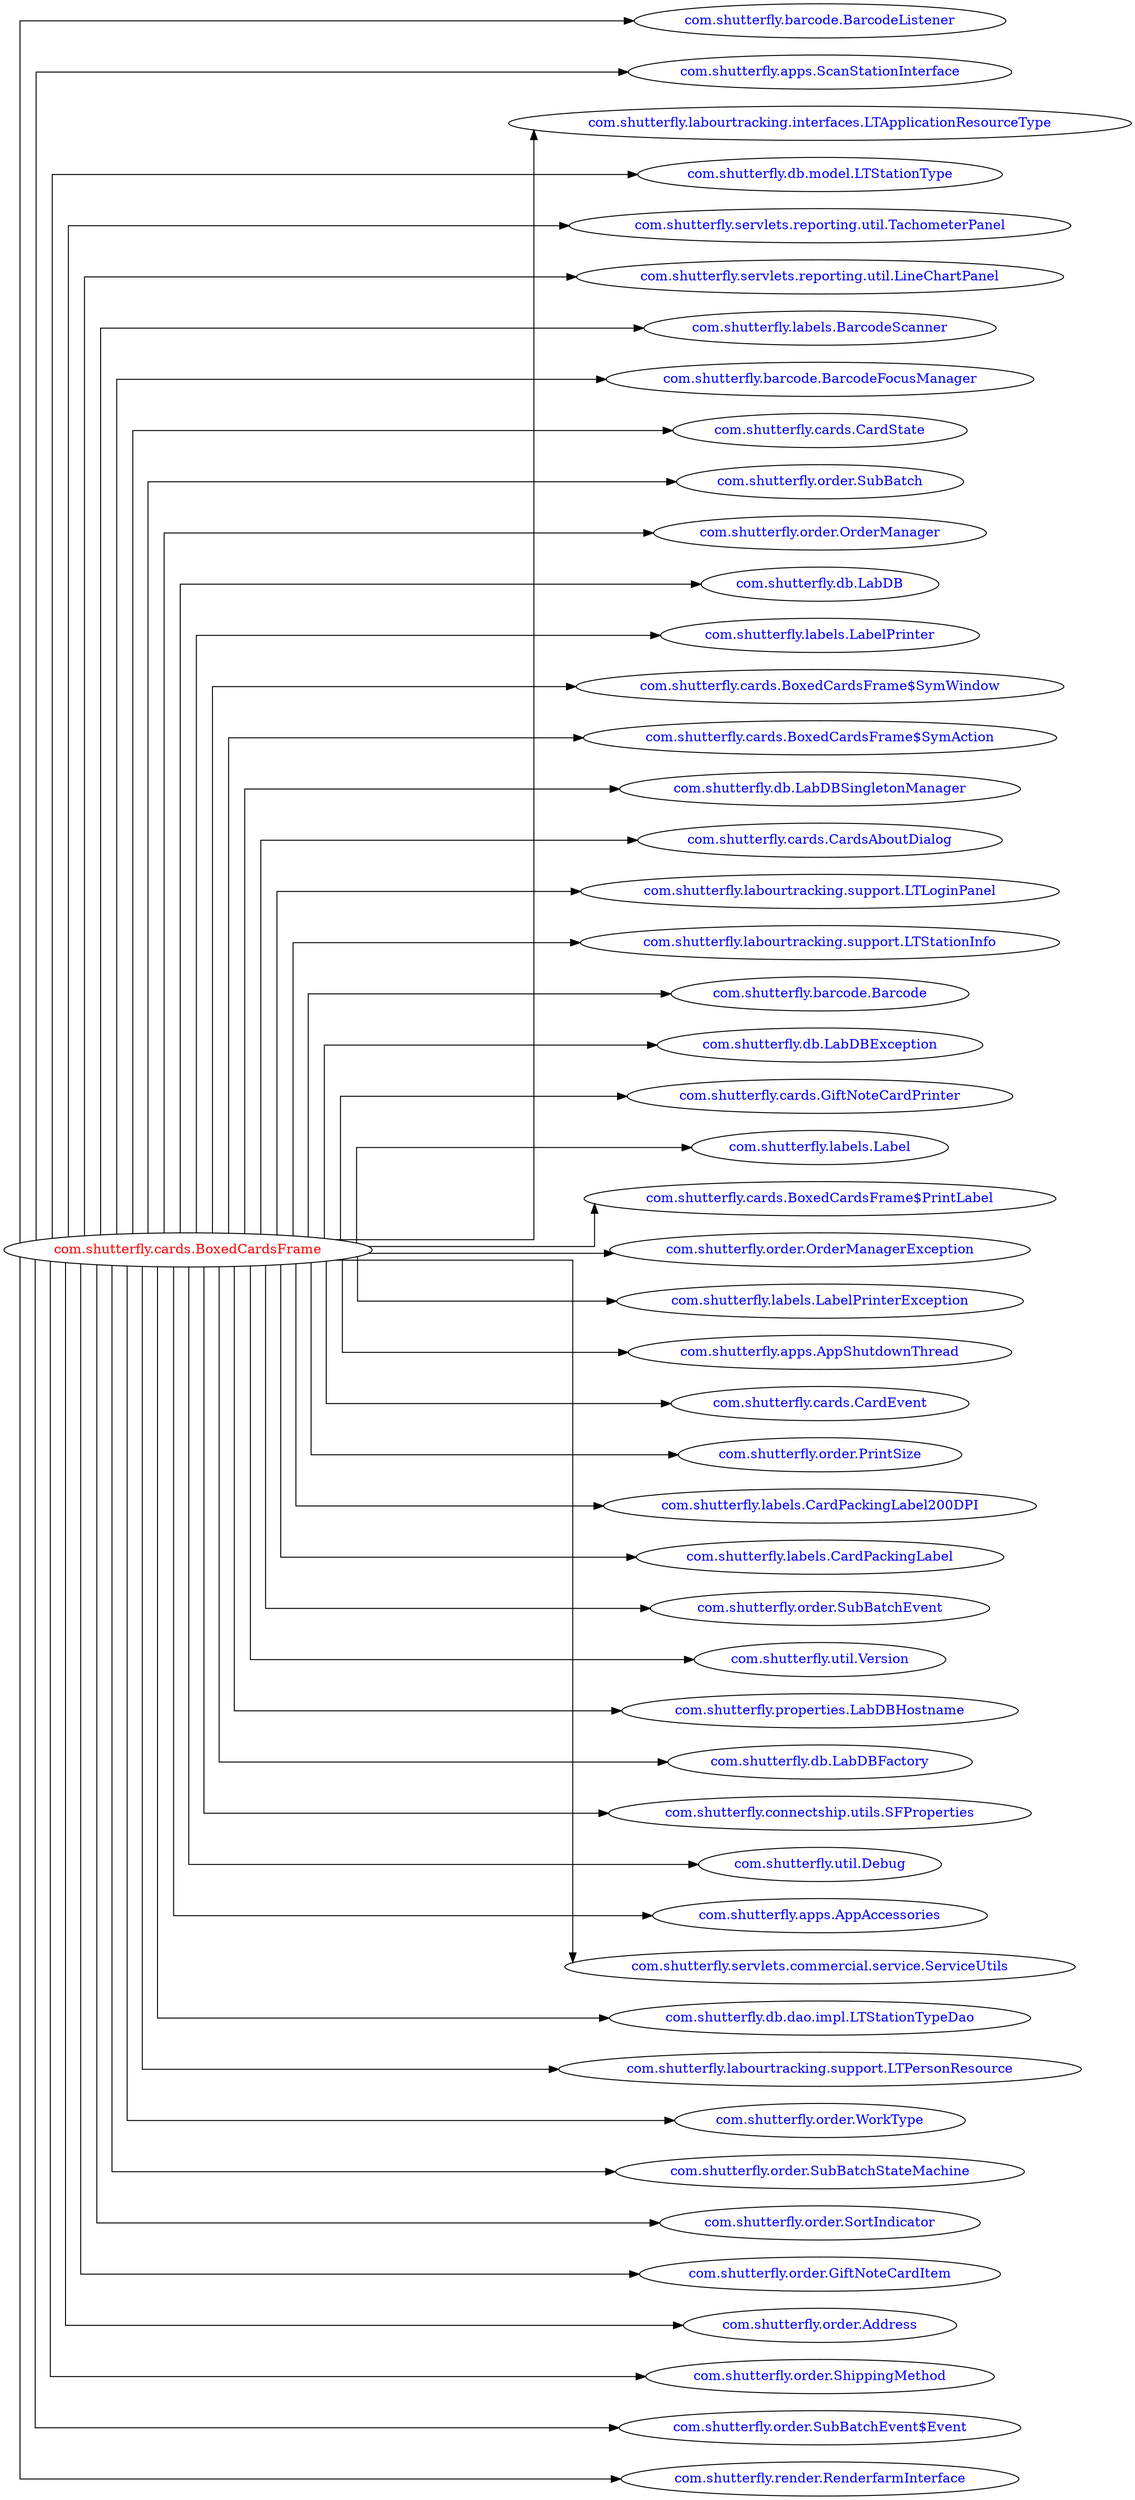 digraph dependencyGraph {
 concentrate=true;
 ranksep="2.0";
 rankdir="LR"; 
 splines="ortho";
"com.shutterfly.cards.BoxedCardsFrame" [fontcolor="red"];
"com.shutterfly.barcode.BarcodeListener" [ fontcolor="blue" ];
"com.shutterfly.cards.BoxedCardsFrame"->"com.shutterfly.barcode.BarcodeListener";
"com.shutterfly.apps.ScanStationInterface" [ fontcolor="blue" ];
"com.shutterfly.cards.BoxedCardsFrame"->"com.shutterfly.apps.ScanStationInterface";
"com.shutterfly.labourtracking.interfaces.LTApplicationResourceType" [ fontcolor="blue" ];
"com.shutterfly.cards.BoxedCardsFrame"->"com.shutterfly.labourtracking.interfaces.LTApplicationResourceType";
"com.shutterfly.db.model.LTStationType" [ fontcolor="blue" ];
"com.shutterfly.cards.BoxedCardsFrame"->"com.shutterfly.db.model.LTStationType";
"com.shutterfly.servlets.reporting.util.TachometerPanel" [ fontcolor="blue" ];
"com.shutterfly.cards.BoxedCardsFrame"->"com.shutterfly.servlets.reporting.util.TachometerPanel";
"com.shutterfly.servlets.reporting.util.LineChartPanel" [ fontcolor="blue" ];
"com.shutterfly.cards.BoxedCardsFrame"->"com.shutterfly.servlets.reporting.util.LineChartPanel";
"com.shutterfly.labels.BarcodeScanner" [ fontcolor="blue" ];
"com.shutterfly.cards.BoxedCardsFrame"->"com.shutterfly.labels.BarcodeScanner";
"com.shutterfly.barcode.BarcodeFocusManager" [ fontcolor="blue" ];
"com.shutterfly.cards.BoxedCardsFrame"->"com.shutterfly.barcode.BarcodeFocusManager";
"com.shutterfly.cards.CardState" [ fontcolor="blue" ];
"com.shutterfly.cards.BoxedCardsFrame"->"com.shutterfly.cards.CardState";
"com.shutterfly.order.SubBatch" [ fontcolor="blue" ];
"com.shutterfly.cards.BoxedCardsFrame"->"com.shutterfly.order.SubBatch";
"com.shutterfly.order.OrderManager" [ fontcolor="blue" ];
"com.shutterfly.cards.BoxedCardsFrame"->"com.shutterfly.order.OrderManager";
"com.shutterfly.db.LabDB" [ fontcolor="blue" ];
"com.shutterfly.cards.BoxedCardsFrame"->"com.shutterfly.db.LabDB";
"com.shutterfly.labels.LabelPrinter" [ fontcolor="blue" ];
"com.shutterfly.cards.BoxedCardsFrame"->"com.shutterfly.labels.LabelPrinter";
"com.shutterfly.cards.BoxedCardsFrame$SymWindow" [ fontcolor="blue" ];
"com.shutterfly.cards.BoxedCardsFrame"->"com.shutterfly.cards.BoxedCardsFrame$SymWindow";
"com.shutterfly.cards.BoxedCardsFrame$SymAction" [ fontcolor="blue" ];
"com.shutterfly.cards.BoxedCardsFrame"->"com.shutterfly.cards.BoxedCardsFrame$SymAction";
"com.shutterfly.db.LabDBSingletonManager" [ fontcolor="blue" ];
"com.shutterfly.cards.BoxedCardsFrame"->"com.shutterfly.db.LabDBSingletonManager";
"com.shutterfly.cards.CardsAboutDialog" [ fontcolor="blue" ];
"com.shutterfly.cards.BoxedCardsFrame"->"com.shutterfly.cards.CardsAboutDialog";
"com.shutterfly.labourtracking.support.LTLoginPanel" [ fontcolor="blue" ];
"com.shutterfly.cards.BoxedCardsFrame"->"com.shutterfly.labourtracking.support.LTLoginPanel";
"com.shutterfly.labourtracking.support.LTStationInfo" [ fontcolor="blue" ];
"com.shutterfly.cards.BoxedCardsFrame"->"com.shutterfly.labourtracking.support.LTStationInfo";
"com.shutterfly.barcode.Barcode" [ fontcolor="blue" ];
"com.shutterfly.cards.BoxedCardsFrame"->"com.shutterfly.barcode.Barcode";
"com.shutterfly.db.LabDBException" [ fontcolor="blue" ];
"com.shutterfly.cards.BoxedCardsFrame"->"com.shutterfly.db.LabDBException";
"com.shutterfly.cards.GiftNoteCardPrinter" [ fontcolor="blue" ];
"com.shutterfly.cards.BoxedCardsFrame"->"com.shutterfly.cards.GiftNoteCardPrinter";
"com.shutterfly.labels.Label" [ fontcolor="blue" ];
"com.shutterfly.cards.BoxedCardsFrame"->"com.shutterfly.labels.Label";
"com.shutterfly.cards.BoxedCardsFrame$PrintLabel" [ fontcolor="blue" ];
"com.shutterfly.cards.BoxedCardsFrame"->"com.shutterfly.cards.BoxedCardsFrame$PrintLabel";
"com.shutterfly.order.OrderManagerException" [ fontcolor="blue" ];
"com.shutterfly.cards.BoxedCardsFrame"->"com.shutterfly.order.OrderManagerException";
"com.shutterfly.labels.LabelPrinterException" [ fontcolor="blue" ];
"com.shutterfly.cards.BoxedCardsFrame"->"com.shutterfly.labels.LabelPrinterException";
"com.shutterfly.apps.AppShutdownThread" [ fontcolor="blue" ];
"com.shutterfly.cards.BoxedCardsFrame"->"com.shutterfly.apps.AppShutdownThread";
"com.shutterfly.cards.CardEvent" [ fontcolor="blue" ];
"com.shutterfly.cards.BoxedCardsFrame"->"com.shutterfly.cards.CardEvent";
"com.shutterfly.order.PrintSize" [ fontcolor="blue" ];
"com.shutterfly.cards.BoxedCardsFrame"->"com.shutterfly.order.PrintSize";
"com.shutterfly.labels.CardPackingLabel200DPI" [ fontcolor="blue" ];
"com.shutterfly.cards.BoxedCardsFrame"->"com.shutterfly.labels.CardPackingLabel200DPI";
"com.shutterfly.labels.CardPackingLabel" [ fontcolor="blue" ];
"com.shutterfly.cards.BoxedCardsFrame"->"com.shutterfly.labels.CardPackingLabel";
"com.shutterfly.order.SubBatchEvent" [ fontcolor="blue" ];
"com.shutterfly.cards.BoxedCardsFrame"->"com.shutterfly.order.SubBatchEvent";
"com.shutterfly.util.Version" [ fontcolor="blue" ];
"com.shutterfly.cards.BoxedCardsFrame"->"com.shutterfly.util.Version";
"com.shutterfly.properties.LabDBHostname" [ fontcolor="blue" ];
"com.shutterfly.cards.BoxedCardsFrame"->"com.shutterfly.properties.LabDBHostname";
"com.shutterfly.db.LabDBFactory" [ fontcolor="blue" ];
"com.shutterfly.cards.BoxedCardsFrame"->"com.shutterfly.db.LabDBFactory";
"com.shutterfly.connectship.utils.SFProperties" [ fontcolor="blue" ];
"com.shutterfly.cards.BoxedCardsFrame"->"com.shutterfly.connectship.utils.SFProperties";
"com.shutterfly.util.Debug" [ fontcolor="blue" ];
"com.shutterfly.cards.BoxedCardsFrame"->"com.shutterfly.util.Debug";
"com.shutterfly.apps.AppAccessories" [ fontcolor="blue" ];
"com.shutterfly.cards.BoxedCardsFrame"->"com.shutterfly.apps.AppAccessories";
"com.shutterfly.servlets.commercial.service.ServiceUtils" [ fontcolor="blue" ];
"com.shutterfly.cards.BoxedCardsFrame"->"com.shutterfly.servlets.commercial.service.ServiceUtils";
"com.shutterfly.db.dao.impl.LTStationTypeDao" [ fontcolor="blue" ];
"com.shutterfly.cards.BoxedCardsFrame"->"com.shutterfly.db.dao.impl.LTStationTypeDao";
"com.shutterfly.labourtracking.support.LTPersonResource" [ fontcolor="blue" ];
"com.shutterfly.cards.BoxedCardsFrame"->"com.shutterfly.labourtracking.support.LTPersonResource";
"com.shutterfly.order.WorkType" [ fontcolor="blue" ];
"com.shutterfly.cards.BoxedCardsFrame"->"com.shutterfly.order.WorkType";
"com.shutterfly.order.SubBatchStateMachine" [ fontcolor="blue" ];
"com.shutterfly.cards.BoxedCardsFrame"->"com.shutterfly.order.SubBatchStateMachine";
"com.shutterfly.order.SortIndicator" [ fontcolor="blue" ];
"com.shutterfly.cards.BoxedCardsFrame"->"com.shutterfly.order.SortIndicator";
"com.shutterfly.order.GiftNoteCardItem" [ fontcolor="blue" ];
"com.shutterfly.cards.BoxedCardsFrame"->"com.shutterfly.order.GiftNoteCardItem";
"com.shutterfly.order.Address" [ fontcolor="blue" ];
"com.shutterfly.cards.BoxedCardsFrame"->"com.shutterfly.order.Address";
"com.shutterfly.order.ShippingMethod" [ fontcolor="blue" ];
"com.shutterfly.cards.BoxedCardsFrame"->"com.shutterfly.order.ShippingMethod";
"com.shutterfly.order.SubBatchEvent$Event" [ fontcolor="blue" ];
"com.shutterfly.cards.BoxedCardsFrame"->"com.shutterfly.order.SubBatchEvent$Event";
"com.shutterfly.render.RenderfarmInterface" [ fontcolor="blue" ];
"com.shutterfly.cards.BoxedCardsFrame"->"com.shutterfly.render.RenderfarmInterface";
}